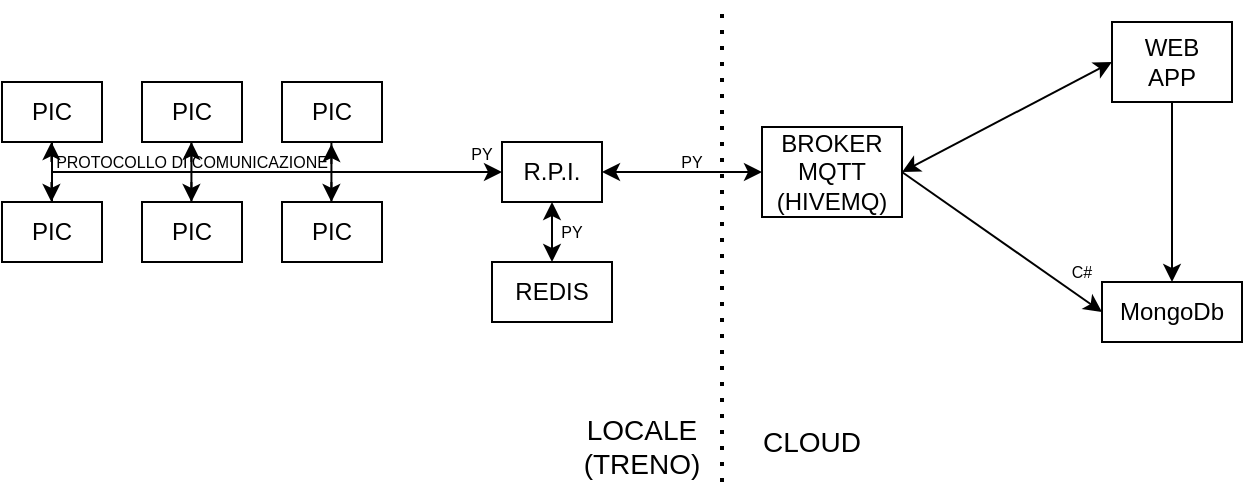 <mxfile version="14.1.8" type="device"><diagram id="wmizdnLSkn2O6InbstqZ" name="Pagina-1"><mxGraphModel dx="1024" dy="1753" grid="1" gridSize="10" guides="1" tooltips="1" connect="1" arrows="1" fold="1" page="1" pageScale="1" pageWidth="827" pageHeight="1169" math="0" shadow="0"><root><mxCell id="0"/><mxCell id="1" parent="0"/><mxCell id="KzHtv24CVYQ-0UfzVDMS-1" value="PIC" style="rounded=0;whiteSpace=wrap;html=1;" parent="1" vertex="1"><mxGeometry x="220" y="-1060" width="50" height="30" as="geometry"/></mxCell><mxCell id="KzHtv24CVYQ-0UfzVDMS-2" value="PIC" style="rounded=0;whiteSpace=wrap;html=1;" parent="1" vertex="1"><mxGeometry x="150" y="-1060" width="50" height="30" as="geometry"/></mxCell><mxCell id="KzHtv24CVYQ-0UfzVDMS-3" value="PIC" style="rounded=0;whiteSpace=wrap;html=1;" parent="1" vertex="1"><mxGeometry x="80" y="-1060" width="50" height="30" as="geometry"/></mxCell><mxCell id="KzHtv24CVYQ-0UfzVDMS-4" value="PIC" style="rounded=0;whiteSpace=wrap;html=1;" parent="1" vertex="1"><mxGeometry x="220" y="-1120" width="50" height="30" as="geometry"/></mxCell><mxCell id="KzHtv24CVYQ-0UfzVDMS-5" value="PIC" style="rounded=0;whiteSpace=wrap;html=1;" parent="1" vertex="1"><mxGeometry x="150" y="-1120" width="50" height="30" as="geometry"/></mxCell><mxCell id="KzHtv24CVYQ-0UfzVDMS-6" value="PIC" style="rounded=0;whiteSpace=wrap;html=1;" parent="1" vertex="1"><mxGeometry x="80" y="-1120" width="50" height="30" as="geometry"/></mxCell><mxCell id="KzHtv24CVYQ-0UfzVDMS-7" value="R.P.I." style="rounded=0;whiteSpace=wrap;html=1;" parent="1" vertex="1"><mxGeometry x="330" y="-1090" width="50" height="30" as="geometry"/></mxCell><mxCell id="KzHtv24CVYQ-0UfzVDMS-8" value="REDIS" style="rounded=0;whiteSpace=wrap;html=1;" parent="1" vertex="1"><mxGeometry x="325" y="-1030" width="60" height="30" as="geometry"/></mxCell><mxCell id="KzHtv24CVYQ-0UfzVDMS-9" value="BROKER&lt;br&gt;MQTT&lt;br&gt;(HIVEMQ)" style="rounded=0;whiteSpace=wrap;html=1;" parent="1" vertex="1"><mxGeometry x="460" y="-1097.5" width="70" height="45" as="geometry"/></mxCell><mxCell id="KzHtv24CVYQ-0UfzVDMS-12" value="WEB&lt;br&gt;APP" style="rounded=0;whiteSpace=wrap;html=1;" parent="1" vertex="1"><mxGeometry x="635" y="-1150" width="60" height="40" as="geometry"/></mxCell><mxCell id="KzHtv24CVYQ-0UfzVDMS-13" value="MongoDb" style="rounded=0;whiteSpace=wrap;html=1;" parent="1" vertex="1"><mxGeometry x="630" y="-1020" width="70" height="30" as="geometry"/></mxCell><mxCell id="KzHtv24CVYQ-0UfzVDMS-15" value="" style="endArrow=none;dashed=1;html=1;dashPattern=1 3;strokeWidth=2;" parent="1" edge="1"><mxGeometry width="50" height="50" relative="1" as="geometry"><mxPoint x="440" y="-920" as="sourcePoint"/><mxPoint x="440" y="-1160" as="targetPoint"/></mxGeometry></mxCell><mxCell id="KzHtv24CVYQ-0UfzVDMS-16" value="LOCALE (TRENO)" style="text;html=1;strokeColor=none;fillColor=none;align=center;verticalAlign=middle;whiteSpace=wrap;rounded=0;fontSize=14;" parent="1" vertex="1"><mxGeometry x="370" y="-960" width="60" height="44" as="geometry"/></mxCell><mxCell id="KzHtv24CVYQ-0UfzVDMS-17" value="CLOUD" style="text;html=1;strokeColor=none;fillColor=none;align=center;verticalAlign=middle;whiteSpace=wrap;rounded=0;fontSize=14;" parent="1" vertex="1"><mxGeometry x="450" y="-960" width="70" height="40" as="geometry"/></mxCell><mxCell id="KzHtv24CVYQ-0UfzVDMS-18" value="" style="endArrow=classic;html=1;entryX=0;entryY=0.5;entryDx=0;entryDy=0;" parent="1" target="KzHtv24CVYQ-0UfzVDMS-7" edge="1"><mxGeometry width="50" height="50" relative="1" as="geometry"><mxPoint x="105" y="-1075" as="sourcePoint"/><mxPoint x="260" y="-950" as="targetPoint"/></mxGeometry></mxCell><mxCell id="KzHtv24CVYQ-0UfzVDMS-19" value="" style="endArrow=none;html=1;entryX=0.5;entryY=1;entryDx=0;entryDy=0;exitX=0.5;exitY=0;exitDx=0;exitDy=0;" parent="1" source="KzHtv24CVYQ-0UfzVDMS-3" target="KzHtv24CVYQ-0UfzVDMS-6" edge="1"><mxGeometry width="50" height="50" relative="1" as="geometry"><mxPoint x="60" y="-930" as="sourcePoint"/><mxPoint x="110" y="-980" as="targetPoint"/></mxGeometry></mxCell><mxCell id="KzHtv24CVYQ-0UfzVDMS-20" value="" style="endArrow=none;html=1;entryX=0.5;entryY=1;entryDx=0;entryDy=0;exitX=0.5;exitY=0;exitDx=0;exitDy=0;" parent="1" edge="1"><mxGeometry width="50" height="50" relative="1" as="geometry"><mxPoint x="174.71" y="-1060" as="sourcePoint"/><mxPoint x="174.71" y="-1090" as="targetPoint"/></mxGeometry></mxCell><mxCell id="KzHtv24CVYQ-0UfzVDMS-21" value="" style="endArrow=none;html=1;entryX=0.5;entryY=1;entryDx=0;entryDy=0;exitX=0.5;exitY=0;exitDx=0;exitDy=0;" parent="1" edge="1"><mxGeometry width="50" height="50" relative="1" as="geometry"><mxPoint x="244.71" y="-1060" as="sourcePoint"/><mxPoint x="244.71" y="-1090" as="targetPoint"/></mxGeometry></mxCell><mxCell id="KzHtv24CVYQ-0UfzVDMS-25" value="PY" style="text;html=1;strokeColor=none;fillColor=none;align=center;verticalAlign=middle;whiteSpace=wrap;rounded=0;fontSize=8;" parent="1" vertex="1"><mxGeometry x="410" y="-1090" width="30" height="20" as="geometry"/></mxCell><mxCell id="KzHtv24CVYQ-0UfzVDMS-26" value="PROTOCOLLO DI COMUNICAZIONE" style="text;html=1;strokeColor=none;fillColor=none;align=center;verticalAlign=middle;whiteSpace=wrap;rounded=0;fontSize=8;" parent="1" vertex="1"><mxGeometry x="100" y="-1090" width="150" height="20" as="geometry"/></mxCell><mxCell id="KzHtv24CVYQ-0UfzVDMS-27" value="PY" style="text;html=1;strokeColor=none;fillColor=none;align=center;verticalAlign=middle;whiteSpace=wrap;rounded=0;fontSize=8;" parent="1" vertex="1"><mxGeometry x="305" y="-1094" width="30" height="20" as="geometry"/></mxCell><mxCell id="KzHtv24CVYQ-0UfzVDMS-32" value="PY" style="text;html=1;strokeColor=none;fillColor=none;align=center;verticalAlign=middle;whiteSpace=wrap;rounded=0;fontSize=8;" parent="1" vertex="1"><mxGeometry x="350" y="-1055" width="30" height="20" as="geometry"/></mxCell><mxCell id="KzHtv24CVYQ-0UfzVDMS-33" value="" style="endArrow=classic;startArrow=classic;html=1;fontSize=8;entryX=0;entryY=0.5;entryDx=0;entryDy=0;exitX=1;exitY=0.5;exitDx=0;exitDy=0;" parent="1" source="KzHtv24CVYQ-0UfzVDMS-7" target="KzHtv24CVYQ-0UfzVDMS-9" edge="1"><mxGeometry width="50" height="50" relative="1" as="geometry"><mxPoint x="230" y="-940" as="sourcePoint"/><mxPoint x="280" y="-990" as="targetPoint"/></mxGeometry></mxCell><mxCell id="KzHtv24CVYQ-0UfzVDMS-34" value="" style="endArrow=classic;startArrow=classic;html=1;fontSize=8;entryX=0.5;entryY=1;entryDx=0;entryDy=0;exitX=0.5;exitY=0;exitDx=0;exitDy=0;" parent="1" source="KzHtv24CVYQ-0UfzVDMS-8" target="KzHtv24CVYQ-0UfzVDMS-7" edge="1"><mxGeometry width="50" height="50" relative="1" as="geometry"><mxPoint x="290" y="-1000" as="sourcePoint"/><mxPoint x="340" y="-1050" as="targetPoint"/></mxGeometry></mxCell><mxCell id="KzHtv24CVYQ-0UfzVDMS-35" value="" style="endArrow=classic;html=1;fontSize=8;" parent="1" edge="1"><mxGeometry width="50" height="50" relative="1" as="geometry"><mxPoint x="104.71" y="-1080" as="sourcePoint"/><mxPoint x="104.71" y="-1090" as="targetPoint"/></mxGeometry></mxCell><mxCell id="KzHtv24CVYQ-0UfzVDMS-36" value="" style="endArrow=classic;html=1;fontSize=8;" parent="1" edge="1"><mxGeometry width="50" height="50" relative="1" as="geometry"><mxPoint x="244.71" y="-1079" as="sourcePoint"/><mxPoint x="244.71" y="-1089" as="targetPoint"/></mxGeometry></mxCell><mxCell id="KzHtv24CVYQ-0UfzVDMS-37" value="" style="endArrow=classic;html=1;fontSize=8;" parent="1" edge="1"><mxGeometry width="50" height="50" relative="1" as="geometry"><mxPoint x="174.71" y="-1080" as="sourcePoint"/><mxPoint x="174.71" y="-1090" as="targetPoint"/></mxGeometry></mxCell><mxCell id="KzHtv24CVYQ-0UfzVDMS-38" value="" style="endArrow=classic;html=1;fontSize=8;" parent="1" edge="1"><mxGeometry width="50" height="50" relative="1" as="geometry"><mxPoint x="244.71" y="-1070" as="sourcePoint"/><mxPoint x="244.71" y="-1060" as="targetPoint"/></mxGeometry></mxCell><mxCell id="KzHtv24CVYQ-0UfzVDMS-39" value="" style="endArrow=classic;html=1;fontSize=8;" parent="1" edge="1"><mxGeometry width="50" height="50" relative="1" as="geometry"><mxPoint x="174.71" y="-1070" as="sourcePoint"/><mxPoint x="174.71" y="-1060" as="targetPoint"/></mxGeometry></mxCell><mxCell id="KzHtv24CVYQ-0UfzVDMS-40" value="" style="endArrow=classic;html=1;fontSize=8;" parent="1" edge="1"><mxGeometry width="50" height="50" relative="1" as="geometry"><mxPoint x="104.71" y="-1070" as="sourcePoint"/><mxPoint x="104.71" y="-1060" as="targetPoint"/></mxGeometry></mxCell><mxCell id="KzHtv24CVYQ-0UfzVDMS-42" value="" style="endArrow=classic;html=1;fontSize=8;entryX=0;entryY=0.5;entryDx=0;entryDy=0;exitX=1;exitY=0.5;exitDx=0;exitDy=0;startArrow=classic;startFill=1;" parent="1" target="KzHtv24CVYQ-0UfzVDMS-12" edge="1" source="KzHtv24CVYQ-0UfzVDMS-9"><mxGeometry width="50" height="50" relative="1" as="geometry"><mxPoint x="590" y="-1100" as="sourcePoint"/><mxPoint x="610" y="-1060" as="targetPoint"/></mxGeometry></mxCell><mxCell id="Nua3rQoKwNvo7PWRr3kL-1" value="" style="endArrow=classic;html=1;entryX=0;entryY=0.5;entryDx=0;entryDy=0;exitX=1;exitY=0.5;exitDx=0;exitDy=0;" edge="1" parent="1" source="KzHtv24CVYQ-0UfzVDMS-9" target="KzHtv24CVYQ-0UfzVDMS-13"><mxGeometry width="50" height="50" relative="1" as="geometry"><mxPoint x="500" y="-960" as="sourcePoint"/><mxPoint x="550" y="-1010" as="targetPoint"/></mxGeometry></mxCell><mxCell id="Nua3rQoKwNvo7PWRr3kL-2" value="" style="endArrow=classic;html=1;exitX=0.5;exitY=1;exitDx=0;exitDy=0;entryX=0.5;entryY=0;entryDx=0;entryDy=0;" edge="1" parent="1" source="KzHtv24CVYQ-0UfzVDMS-12" target="KzHtv24CVYQ-0UfzVDMS-13"><mxGeometry width="50" height="50" relative="1" as="geometry"><mxPoint x="740" y="-1000" as="sourcePoint"/><mxPoint x="790" y="-1050" as="targetPoint"/></mxGeometry></mxCell><mxCell id="Nua3rQoKwNvo7PWRr3kL-4" value="C#" style="text;html=1;strokeColor=none;fillColor=none;align=center;verticalAlign=middle;whiteSpace=wrap;rounded=0;fontSize=8;" vertex="1" parent="1"><mxGeometry x="605" y="-1035" width="30" height="20" as="geometry"/></mxCell></root></mxGraphModel></diagram></mxfile>